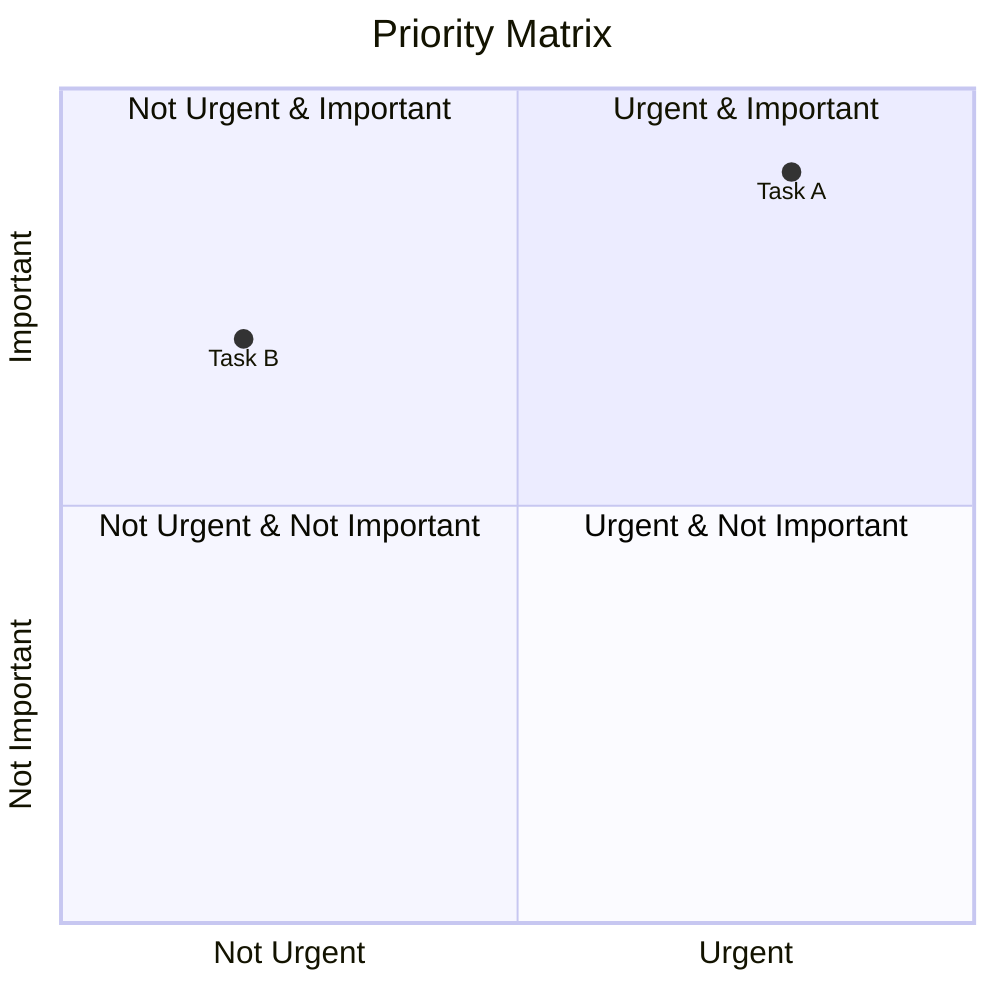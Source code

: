 quadrantChart
    title Priority Matrix
    x-axis "Not Urgent" --> "Urgent"
    y-axis "Not Important" --> "Important"
    quadrant-1 Urgent & Important
    quadrant-2 Not Urgent & Important
    quadrant-3 Not Urgent & Not Important
    quadrant-4 Urgent & Not Important
    Task A: [0.8, 0.9]
    Task B: [0.2, 0.7]